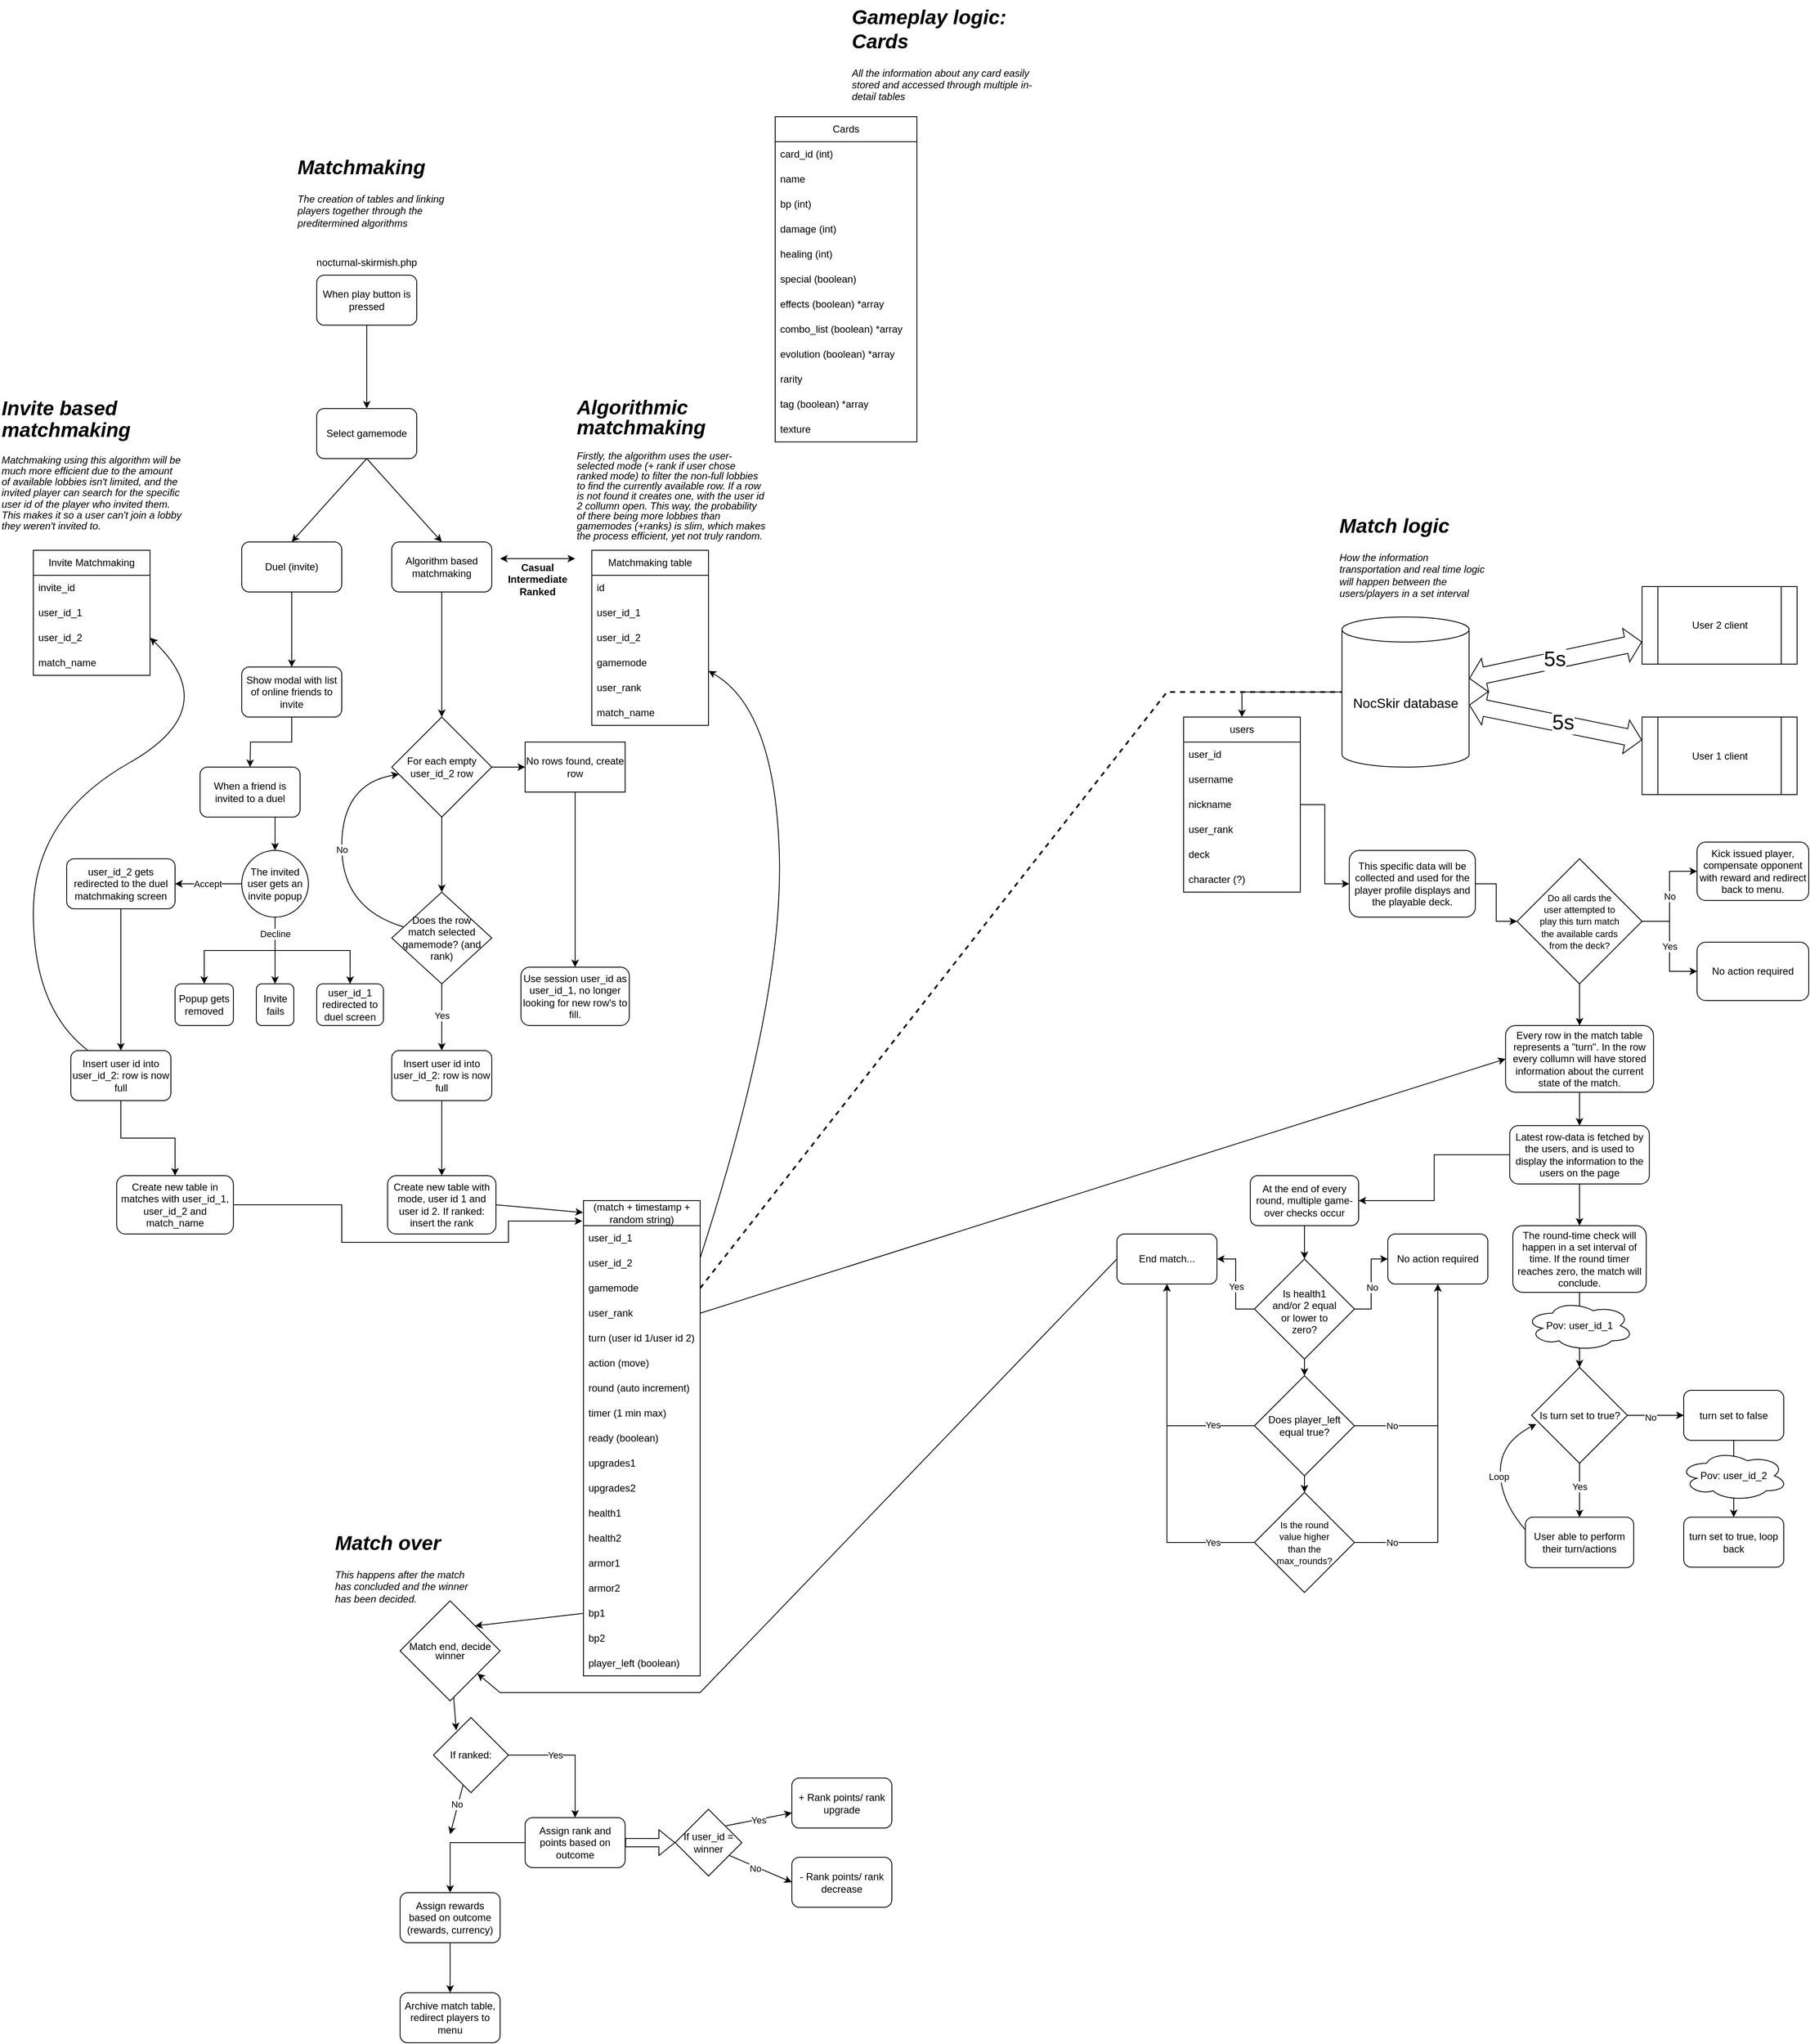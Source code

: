 <mxfile version="26.0.4">
  <diagram name="Page-1" id="myqILL3eeMkwEd0w7rBm">
    <mxGraphModel dx="2899" dy="2363" grid="1" gridSize="10" guides="1" tooltips="1" connect="1" arrows="1" fold="1" page="1" pageScale="1" pageWidth="850" pageHeight="1100" background="none" math="0" shadow="0">
      <root>
        <mxCell id="0" />
        <mxCell id="1" parent="0" />
        <mxCell id="EI8C_f2i3DZrhKItlqoA-1" value="When play button is pressed" style="rounded=1;whiteSpace=wrap;html=1;" parent="1" vertex="1">
          <mxGeometry x="360" y="270" width="120" height="60" as="geometry" />
        </mxCell>
        <mxCell id="EI8C_f2i3DZrhKItlqoA-2" value="nocturnal-skirmish.php" style="text;html=1;align=center;verticalAlign=middle;whiteSpace=wrap;rounded=0;" parent="1" vertex="1">
          <mxGeometry x="345" y="240" width="150" height="30" as="geometry" />
        </mxCell>
        <mxCell id="EI8C_f2i3DZrhKItlqoA-3" value="" style="endArrow=classic;html=1;rounded=0;exitX=0.5;exitY=1;exitDx=0;exitDy=0;entryX=0.5;entryY=0;entryDx=0;entryDy=0;" parent="1" source="EI8C_f2i3DZrhKItlqoA-1" target="EI8C_f2i3DZrhKItlqoA-4" edge="1">
          <mxGeometry width="50" height="50" relative="1" as="geometry">
            <mxPoint x="420" y="350" as="sourcePoint" />
            <mxPoint x="420" y="410" as="targetPoint" />
          </mxGeometry>
        </mxCell>
        <mxCell id="EI8C_f2i3DZrhKItlqoA-4" value="Select gamemode" style="rounded=1;whiteSpace=wrap;html=1;" parent="1" vertex="1">
          <mxGeometry x="360" y="430" width="120" height="60" as="geometry" />
        </mxCell>
        <mxCell id="EI8C_f2i3DZrhKItlqoA-5" value="" style="endArrow=classic;html=1;rounded=0;exitX=0.5;exitY=1;exitDx=0;exitDy=0;entryX=0.5;entryY=0;entryDx=0;entryDy=0;" parent="1" source="EI8C_f2i3DZrhKItlqoA-4" target="EI8C_f2i3DZrhKItlqoA-8" edge="1">
          <mxGeometry width="50" height="50" relative="1" as="geometry">
            <mxPoint x="420" y="500" as="sourcePoint" />
            <mxPoint x="500" y="580" as="targetPoint" />
          </mxGeometry>
        </mxCell>
        <mxCell id="EI8C_f2i3DZrhKItlqoA-6" value="" style="endArrow=classic;html=1;rounded=0;exitX=0.5;exitY=1;exitDx=0;exitDy=0;entryX=0.5;entryY=0;entryDx=0;entryDy=0;" parent="1" source="EI8C_f2i3DZrhKItlqoA-4" target="EI8C_f2i3DZrhKItlqoA-7" edge="1">
          <mxGeometry width="50" height="50" relative="1" as="geometry">
            <mxPoint x="420" y="500" as="sourcePoint" />
            <mxPoint x="340" y="580" as="targetPoint" />
          </mxGeometry>
        </mxCell>
        <mxCell id="EI8C_f2i3DZrhKItlqoA-7" value="Duel (invite)" style="rounded=1;whiteSpace=wrap;html=1;" parent="1" vertex="1">
          <mxGeometry x="270" y="590" width="120" height="60" as="geometry" />
        </mxCell>
        <mxCell id="EI8C_f2i3DZrhKItlqoA-8" value="Algorithm based matchmaking" style="rounded=1;whiteSpace=wrap;html=1;" parent="1" vertex="1">
          <mxGeometry x="450" y="590" width="120" height="60" as="geometry" />
        </mxCell>
        <mxCell id="EI8C_f2i3DZrhKItlqoA-18" value="Matchmaking table" style="swimlane;fontStyle=0;childLayout=stackLayout;horizontal=1;startSize=30;horizontalStack=0;resizeParent=1;resizeParentMax=0;resizeLast=0;collapsible=1;marginBottom=0;whiteSpace=wrap;html=1;" parent="1" vertex="1">
          <mxGeometry x="690" y="600" width="140" height="210" as="geometry">
            <mxRectangle x="690" y="600" width="140" height="30" as="alternateBounds" />
          </mxGeometry>
        </mxCell>
        <mxCell id="EI8C_f2i3DZrhKItlqoA-19" value="id" style="text;strokeColor=none;fillColor=none;align=left;verticalAlign=middle;spacingLeft=4;spacingRight=4;overflow=hidden;points=[[0,0.5],[1,0.5]];portConstraint=eastwest;rotatable=0;whiteSpace=wrap;html=1;" parent="EI8C_f2i3DZrhKItlqoA-18" vertex="1">
          <mxGeometry y="30" width="140" height="30" as="geometry" />
        </mxCell>
        <mxCell id="EI8C_f2i3DZrhKItlqoA-20" value="user_id_1" style="text;strokeColor=none;fillColor=none;align=left;verticalAlign=middle;spacingLeft=4;spacingRight=4;overflow=hidden;points=[[0,0.5],[1,0.5]];portConstraint=eastwest;rotatable=0;whiteSpace=wrap;html=1;" parent="EI8C_f2i3DZrhKItlqoA-18" vertex="1">
          <mxGeometry y="60" width="140" height="30" as="geometry" />
        </mxCell>
        <mxCell id="EI8C_f2i3DZrhKItlqoA-21" value="user_id_2" style="text;strokeColor=none;fillColor=none;align=left;verticalAlign=middle;spacingLeft=4;spacingRight=4;overflow=hidden;points=[[0,0.5],[1,0.5]];portConstraint=eastwest;rotatable=0;whiteSpace=wrap;html=1;" parent="EI8C_f2i3DZrhKItlqoA-18" vertex="1">
          <mxGeometry y="90" width="140" height="30" as="geometry" />
        </mxCell>
        <mxCell id="EI8C_f2i3DZrhKItlqoA-23" value="gamemode" style="text;strokeColor=none;fillColor=none;align=left;verticalAlign=middle;spacingLeft=4;spacingRight=4;overflow=hidden;points=[[0,0.5],[1,0.5]];portConstraint=eastwest;rotatable=0;whiteSpace=wrap;html=1;" parent="EI8C_f2i3DZrhKItlqoA-18" vertex="1">
          <mxGeometry y="120" width="140" height="30" as="geometry" />
        </mxCell>
        <mxCell id="EI8C_f2i3DZrhKItlqoA-22" value="user_rank" style="text;strokeColor=none;fillColor=none;align=left;verticalAlign=middle;spacingLeft=4;spacingRight=4;overflow=hidden;points=[[0,0.5],[1,0.5]];portConstraint=eastwest;rotatable=0;whiteSpace=wrap;html=1;" parent="EI8C_f2i3DZrhKItlqoA-18" vertex="1">
          <mxGeometry y="150" width="140" height="30" as="geometry" />
        </mxCell>
        <mxCell id="EI8C_f2i3DZrhKItlqoA-101" value="match_name" style="text;strokeColor=none;fillColor=none;align=left;verticalAlign=middle;spacingLeft=4;spacingRight=4;overflow=hidden;points=[[0,0.5],[1,0.5]];portConstraint=eastwest;rotatable=0;whiteSpace=wrap;html=1;" parent="EI8C_f2i3DZrhKItlqoA-18" vertex="1">
          <mxGeometry y="180" width="140" height="30" as="geometry" />
        </mxCell>
        <mxCell id="EI8C_f2i3DZrhKItlqoA-24" value="" style="endArrow=classic;startArrow=classic;html=1;rounded=0;" parent="1" edge="1">
          <mxGeometry width="50" height="50" relative="1" as="geometry">
            <mxPoint x="580" y="610" as="sourcePoint" />
            <mxPoint x="670" y="610" as="targetPoint" />
          </mxGeometry>
        </mxCell>
        <mxCell id="EI8C_f2i3DZrhKItlqoA-25" value="&lt;div&gt;&lt;b&gt;Casual&lt;/b&gt;&lt;/div&gt;&lt;div&gt;&lt;b&gt;Intermediate&lt;/b&gt;&lt;/div&gt;&lt;div&gt;&lt;b&gt;Ranked&lt;/b&gt;&lt;br&gt;&lt;/div&gt;" style="text;html=1;align=center;verticalAlign=middle;whiteSpace=wrap;rounded=0;" parent="1" vertex="1">
          <mxGeometry x="595" y="620" width="60" height="30" as="geometry" />
        </mxCell>
        <mxCell id="EI8C_f2i3DZrhKItlqoA-26" value="" style="endArrow=classic;html=1;rounded=0;" parent="1" edge="1" target="EI8C_f2i3DZrhKItlqoA-27" source="EI8C_f2i3DZrhKItlqoA-8">
          <mxGeometry width="50" height="50" relative="1" as="geometry">
            <mxPoint x="510" y="660" as="sourcePoint" />
            <mxPoint x="510" y="790" as="targetPoint" />
          </mxGeometry>
        </mxCell>
        <mxCell id="EI8C_f2i3DZrhKItlqoA-42" value="" style="edgeStyle=orthogonalEdgeStyle;rounded=0;orthogonalLoop=1;jettySize=auto;html=1;" parent="1" source="EI8C_f2i3DZrhKItlqoA-27" edge="1" target="EI8C_f2i3DZrhKItlqoA-43">
          <mxGeometry relative="1" as="geometry">
            <mxPoint x="600" y="860" as="targetPoint" />
          </mxGeometry>
        </mxCell>
        <mxCell id="EI8C_f2i3DZrhKItlqoA-27" value="For each empty user_id_2 row" style="rhombus;whiteSpace=wrap;html=1;" parent="1" vertex="1">
          <mxGeometry x="450" y="800" width="120" height="120" as="geometry" />
        </mxCell>
        <mxCell id="EI8C_f2i3DZrhKItlqoA-28" value="" style="endArrow=classic;html=1;rounded=0;" parent="1" edge="1" target="EI8C_f2i3DZrhKItlqoA-31" source="EI8C_f2i3DZrhKItlqoA-27">
          <mxGeometry width="50" height="50" relative="1" as="geometry">
            <mxPoint x="510" y="930" as="sourcePoint" />
            <mxPoint x="510" y="1000" as="targetPoint" />
          </mxGeometry>
        </mxCell>
        <mxCell id="oT2C7l8W0-6BX3yRoDzb-32" style="edgeStyle=orthogonalEdgeStyle;rounded=0;orthogonalLoop=1;jettySize=auto;html=1;exitX=0.5;exitY=1;exitDx=0;exitDy=0;" parent="1" source="EI8C_f2i3DZrhKItlqoA-31" target="EI8C_f2i3DZrhKItlqoA-38" edge="1">
          <mxGeometry relative="1" as="geometry" />
        </mxCell>
        <mxCell id="oT2C7l8W0-6BX3yRoDzb-33" value="Yes" style="edgeLabel;html=1;align=center;verticalAlign=middle;resizable=0;points=[];" parent="oT2C7l8W0-6BX3yRoDzb-32" vertex="1" connectable="0">
          <mxGeometry x="-0.059" y="3" relative="1" as="geometry">
            <mxPoint x="-3" as="offset" />
          </mxGeometry>
        </mxCell>
        <mxCell id="EI8C_f2i3DZrhKItlqoA-31" value="&lt;div&gt;Does the row&lt;/div&gt;&lt;div&gt;match selected gamemode? (and rank)&lt;br&gt;&lt;/div&gt;" style="rhombus;whiteSpace=wrap;html=1;" parent="1" vertex="1">
          <mxGeometry x="450" y="1010" width="120" height="110" as="geometry" />
        </mxCell>
        <mxCell id="EI8C_f2i3DZrhKItlqoA-38" value="Insert user id into user_id_2: row is now full" style="rounded=1;whiteSpace=wrap;html=1;" parent="1" vertex="1">
          <mxGeometry x="450" y="1200" width="120" height="60" as="geometry" />
        </mxCell>
        <mxCell id="EI8C_f2i3DZrhKItlqoA-40" value="" style="curved=1;endArrow=classic;html=1;rounded=0;" parent="1" source="EI8C_f2i3DZrhKItlqoA-31" target="EI8C_f2i3DZrhKItlqoA-27" edge="1">
          <mxGeometry width="50" height="50" relative="1" as="geometry">
            <mxPoint x="440" y="1060" as="sourcePoint" />
            <mxPoint x="440" y="860" as="targetPoint" />
            <Array as="points">
              <mxPoint x="390" y="1030" />
              <mxPoint x="390" y="880" />
            </Array>
          </mxGeometry>
        </mxCell>
        <mxCell id="oT2C7l8W0-6BX3yRoDzb-31" value="No" style="edgeLabel;html=1;align=center;verticalAlign=middle;resizable=0;points=[];" parent="EI8C_f2i3DZrhKItlqoA-40" vertex="1" connectable="0">
          <mxGeometry x="0.003" relative="1" as="geometry">
            <mxPoint as="offset" />
          </mxGeometry>
        </mxCell>
        <mxCell id="EI8C_f2i3DZrhKItlqoA-43" value="No rows found, create row" style="rounded=0;whiteSpace=wrap;html=1;" parent="1" vertex="1">
          <mxGeometry x="610" y="830" width="120" height="60" as="geometry" />
        </mxCell>
        <mxCell id="EI8C_f2i3DZrhKItlqoA-44" value="" style="endArrow=classic;html=1;rounded=0;" parent="1" source="EI8C_f2i3DZrhKItlqoA-38" target="EI8C_f2i3DZrhKItlqoA-45" edge="1">
          <mxGeometry width="50" height="50" relative="1" as="geometry">
            <mxPoint x="510" y="1280" as="sourcePoint" />
            <mxPoint x="510" y="1340" as="targetPoint" />
          </mxGeometry>
        </mxCell>
        <mxCell id="EI8C_f2i3DZrhKItlqoA-45" value="Create new table with mode, user id 1 and user id 2. If ranked: insert the rank" style="rounded=1;whiteSpace=wrap;html=1;" parent="1" vertex="1">
          <mxGeometry x="445" y="1350" width="130" height="70" as="geometry" />
        </mxCell>
        <mxCell id="EI8C_f2i3DZrhKItlqoA-47" value="(match + timestamp + random string)" style="swimlane;fontStyle=0;childLayout=stackLayout;horizontal=1;startSize=30;horizontalStack=0;resizeParent=1;resizeParentMax=0;resizeLast=0;collapsible=1;marginBottom=0;whiteSpace=wrap;html=1;" parent="1" vertex="1">
          <mxGeometry x="680" y="1380" width="140" height="570" as="geometry" />
        </mxCell>
        <mxCell id="EI8C_f2i3DZrhKItlqoA-48" value="user_id_1" style="text;strokeColor=none;fillColor=none;align=left;verticalAlign=middle;spacingLeft=4;spacingRight=4;overflow=hidden;points=[[0,0.5],[1,0.5]];portConstraint=eastwest;rotatable=0;whiteSpace=wrap;html=1;" parent="EI8C_f2i3DZrhKItlqoA-47" vertex="1">
          <mxGeometry y="30" width="140" height="30" as="geometry" />
        </mxCell>
        <mxCell id="EI8C_f2i3DZrhKItlqoA-49" value="user_id_2" style="text;strokeColor=none;fillColor=none;align=left;verticalAlign=middle;spacingLeft=4;spacingRight=4;overflow=hidden;points=[[0,0.5],[1,0.5]];portConstraint=eastwest;rotatable=0;whiteSpace=wrap;html=1;" parent="EI8C_f2i3DZrhKItlqoA-47" vertex="1">
          <mxGeometry y="60" width="140" height="30" as="geometry" />
        </mxCell>
        <mxCell id="EI8C_f2i3DZrhKItlqoA-50" value="gamemode" style="text;strokeColor=none;fillColor=none;align=left;verticalAlign=middle;spacingLeft=4;spacingRight=4;overflow=hidden;points=[[0,0.5],[1,0.5]];portConstraint=eastwest;rotatable=0;whiteSpace=wrap;html=1;" parent="EI8C_f2i3DZrhKItlqoA-47" vertex="1">
          <mxGeometry y="90" width="140" height="30" as="geometry" />
        </mxCell>
        <mxCell id="EI8C_f2i3DZrhKItlqoA-51" value="user_rank" style="text;strokeColor=none;fillColor=none;align=left;verticalAlign=middle;spacingLeft=4;spacingRight=4;overflow=hidden;points=[[0,0.5],[1,0.5]];portConstraint=eastwest;rotatable=0;whiteSpace=wrap;html=1;" parent="EI8C_f2i3DZrhKItlqoA-47" vertex="1">
          <mxGeometry y="120" width="140" height="30" as="geometry" />
        </mxCell>
        <mxCell id="EI8C_f2i3DZrhKItlqoA-52" value="turn (user id 1/user id 2)" style="text;strokeColor=none;fillColor=none;align=left;verticalAlign=middle;spacingLeft=4;spacingRight=4;overflow=hidden;points=[[0,0.5],[1,0.5]];portConstraint=eastwest;rotatable=0;whiteSpace=wrap;html=1;" parent="EI8C_f2i3DZrhKItlqoA-47" vertex="1">
          <mxGeometry y="150" width="140" height="30" as="geometry" />
        </mxCell>
        <mxCell id="EI8C_f2i3DZrhKItlqoA-53" value="action (move)" style="text;strokeColor=none;fillColor=none;align=left;verticalAlign=middle;spacingLeft=4;spacingRight=4;overflow=hidden;points=[[0,0.5],[1,0.5]];portConstraint=eastwest;rotatable=0;whiteSpace=wrap;html=1;" parent="EI8C_f2i3DZrhKItlqoA-47" vertex="1">
          <mxGeometry y="180" width="140" height="30" as="geometry" />
        </mxCell>
        <mxCell id="EI8C_f2i3DZrhKItlqoA-54" value="round (auto increment)" style="text;strokeColor=none;fillColor=none;align=left;verticalAlign=middle;spacingLeft=4;spacingRight=4;overflow=hidden;points=[[0,0.5],[1,0.5]];portConstraint=eastwest;rotatable=0;whiteSpace=wrap;html=1;" parent="EI8C_f2i3DZrhKItlqoA-47" vertex="1">
          <mxGeometry y="210" width="140" height="30" as="geometry" />
        </mxCell>
        <mxCell id="EI8C_f2i3DZrhKItlqoA-55" value="timer (1 min max)" style="text;strokeColor=none;fillColor=none;align=left;verticalAlign=middle;spacingLeft=4;spacingRight=4;overflow=hidden;points=[[0,0.5],[1,0.5]];portConstraint=eastwest;rotatable=0;whiteSpace=wrap;html=1;" parent="EI8C_f2i3DZrhKItlqoA-47" vertex="1">
          <mxGeometry y="240" width="140" height="30" as="geometry" />
        </mxCell>
        <mxCell id="EI8C_f2i3DZrhKItlqoA-56" value="ready (boolean)" style="text;strokeColor=none;fillColor=none;align=left;verticalAlign=middle;spacingLeft=4;spacingRight=4;overflow=hidden;points=[[0,0.5],[1,0.5]];portConstraint=eastwest;rotatable=0;whiteSpace=wrap;html=1;" parent="EI8C_f2i3DZrhKItlqoA-47" vertex="1">
          <mxGeometry y="270" width="140" height="30" as="geometry" />
        </mxCell>
        <mxCell id="EI8C_f2i3DZrhKItlqoA-57" value="upgrades1" style="text;strokeColor=none;fillColor=none;align=left;verticalAlign=middle;spacingLeft=4;spacingRight=4;overflow=hidden;points=[[0,0.5],[1,0.5]];portConstraint=eastwest;rotatable=0;whiteSpace=wrap;html=1;" parent="EI8C_f2i3DZrhKItlqoA-47" vertex="1">
          <mxGeometry y="300" width="140" height="30" as="geometry" />
        </mxCell>
        <mxCell id="EI8C_f2i3DZrhKItlqoA-58" value="upgrades2" style="text;strokeColor=none;fillColor=none;align=left;verticalAlign=middle;spacingLeft=4;spacingRight=4;overflow=hidden;points=[[0,0.5],[1,0.5]];portConstraint=eastwest;rotatable=0;whiteSpace=wrap;html=1;" parent="EI8C_f2i3DZrhKItlqoA-47" vertex="1">
          <mxGeometry y="330" width="140" height="30" as="geometry" />
        </mxCell>
        <mxCell id="EI8C_f2i3DZrhKItlqoA-62" value="health1" style="text;strokeColor=none;fillColor=none;align=left;verticalAlign=middle;spacingLeft=4;spacingRight=4;overflow=hidden;points=[[0,0.5],[1,0.5]];portConstraint=eastwest;rotatable=0;whiteSpace=wrap;html=1;" parent="EI8C_f2i3DZrhKItlqoA-47" vertex="1">
          <mxGeometry y="360" width="140" height="30" as="geometry" />
        </mxCell>
        <mxCell id="EI8C_f2i3DZrhKItlqoA-63" value="health2" style="text;strokeColor=none;fillColor=none;align=left;verticalAlign=middle;spacingLeft=4;spacingRight=4;overflow=hidden;points=[[0,0.5],[1,0.5]];portConstraint=eastwest;rotatable=0;whiteSpace=wrap;html=1;" parent="EI8C_f2i3DZrhKItlqoA-47" vertex="1">
          <mxGeometry y="390" width="140" height="30" as="geometry" />
        </mxCell>
        <mxCell id="EI8C_f2i3DZrhKItlqoA-64" value="armor1" style="text;strokeColor=none;fillColor=none;align=left;verticalAlign=middle;spacingLeft=4;spacingRight=4;overflow=hidden;points=[[0,0.5],[1,0.5]];portConstraint=eastwest;rotatable=0;whiteSpace=wrap;html=1;" parent="EI8C_f2i3DZrhKItlqoA-47" vertex="1">
          <mxGeometry y="420" width="140" height="30" as="geometry" />
        </mxCell>
        <mxCell id="EI8C_f2i3DZrhKItlqoA-65" value="armor2" style="text;strokeColor=none;fillColor=none;align=left;verticalAlign=middle;spacingLeft=4;spacingRight=4;overflow=hidden;points=[[0,0.5],[1,0.5]];portConstraint=eastwest;rotatable=0;whiteSpace=wrap;html=1;" parent="EI8C_f2i3DZrhKItlqoA-47" vertex="1">
          <mxGeometry y="450" width="140" height="30" as="geometry" />
        </mxCell>
        <mxCell id="EI8C_f2i3DZrhKItlqoA-66" value="bp1" style="text;strokeColor=none;fillColor=none;align=left;verticalAlign=middle;spacingLeft=4;spacingRight=4;overflow=hidden;points=[[0,0.5],[1,0.5]];portConstraint=eastwest;rotatable=0;whiteSpace=wrap;html=1;" parent="EI8C_f2i3DZrhKItlqoA-47" vertex="1">
          <mxGeometry y="480" width="140" height="30" as="geometry" />
        </mxCell>
        <mxCell id="EI8C_f2i3DZrhKItlqoA-67" value="bp2" style="text;strokeColor=none;fillColor=none;align=left;verticalAlign=middle;spacingLeft=4;spacingRight=4;overflow=hidden;points=[[0,0.5],[1,0.5]];portConstraint=eastwest;rotatable=0;whiteSpace=wrap;html=1;" parent="EI8C_f2i3DZrhKItlqoA-47" vertex="1">
          <mxGeometry y="510" width="140" height="30" as="geometry" />
        </mxCell>
        <mxCell id="EI8C_f2i3DZrhKItlqoA-100" value="player_left (boolean)" style="text;strokeColor=none;fillColor=none;align=left;verticalAlign=middle;spacingLeft=4;spacingRight=4;overflow=hidden;points=[[0,0.5],[1,0.5]];portConstraint=eastwest;rotatable=0;whiteSpace=wrap;html=1;" parent="EI8C_f2i3DZrhKItlqoA-47" vertex="1">
          <mxGeometry y="540" width="140" height="30" as="geometry" />
        </mxCell>
        <mxCell id="EI8C_f2i3DZrhKItlqoA-59" value="" style="endArrow=classic;html=1;rounded=0;" parent="1" edge="1" target="EI8C_f2i3DZrhKItlqoA-60" source="EI8C_f2i3DZrhKItlqoA-7">
          <mxGeometry width="50" height="50" relative="1" as="geometry">
            <mxPoint x="330" y="670" as="sourcePoint" />
            <mxPoint x="330" y="720" as="targetPoint" />
          </mxGeometry>
        </mxCell>
        <mxCell id="oT2C7l8W0-6BX3yRoDzb-11" value="" style="edgeStyle=orthogonalEdgeStyle;rounded=0;orthogonalLoop=1;jettySize=auto;html=1;" parent="1" source="EI8C_f2i3DZrhKItlqoA-60" edge="1">
          <mxGeometry relative="1" as="geometry">
            <mxPoint x="280" y="860" as="targetPoint" />
          </mxGeometry>
        </mxCell>
        <mxCell id="EI8C_f2i3DZrhKItlqoA-60" value="Show modal with list of online friends to invite" style="rounded=1;whiteSpace=wrap;html=1;" parent="1" vertex="1">
          <mxGeometry x="270" y="740" width="120" height="60" as="geometry" />
        </mxCell>
        <mxCell id="EI8C_f2i3DZrhKItlqoA-83" value="" style="edgeStyle=orthogonalEdgeStyle;rounded=0;orthogonalLoop=1;jettySize=auto;html=1;entryX=0.5;entryY=0;entryDx=0;entryDy=0;" parent="1" source="EI8C_f2i3DZrhKItlqoA-68" target="EI8C_f2i3DZrhKItlqoA-96" edge="1">
          <mxGeometry relative="1" as="geometry" />
        </mxCell>
        <mxCell id="EI8C_f2i3DZrhKItlqoA-68" value="Assign rank and points based on outcome" style="rounded=1;whiteSpace=wrap;html=1;" parent="1" vertex="1">
          <mxGeometry x="610" y="2120" width="120" height="60" as="geometry" />
        </mxCell>
        <mxCell id="EI8C_f2i3DZrhKItlqoA-69" value="" style="endArrow=classic;html=1;rounded=0;entryX=1;entryY=0;entryDx=0;entryDy=0;exitX=0;exitY=0.5;exitDx=0;exitDy=0;" parent="1" source="EI8C_f2i3DZrhKItlqoA-66" target="EI8C_f2i3DZrhKItlqoA-70" edge="1">
          <mxGeometry width="50" height="50" relative="1" as="geometry">
            <mxPoint x="667.32" y="1890.72" as="sourcePoint" />
            <mxPoint x="590" y="1920.0" as="targetPoint" />
          </mxGeometry>
        </mxCell>
        <mxCell id="EI8C_f2i3DZrhKItlqoA-70" value="&lt;div style=&quot;line-height: 90%;&quot; align=&quot;center&quot;&gt;Match end, decide winner&lt;br&gt;&lt;/div&gt;" style="rhombus;whiteSpace=wrap;html=1;align=center;" parent="1" vertex="1">
          <mxGeometry x="460" y="1860" width="120" height="120" as="geometry" />
        </mxCell>
        <mxCell id="EI8C_f2i3DZrhKItlqoA-71" value="" style="endArrow=classic;html=1;rounded=0;entryX=0.5;entryY=0;entryDx=0;entryDy=0;exitX=1;exitY=0.5;exitDx=0;exitDy=0;" parent="1" source="EI8C_f2i3DZrhKItlqoA-84" target="EI8C_f2i3DZrhKItlqoA-68" edge="1">
          <mxGeometry width="50" height="50" relative="1" as="geometry">
            <mxPoint x="530" y="2040" as="sourcePoint" />
            <mxPoint x="580" y="1990" as="targetPoint" />
            <Array as="points">
              <mxPoint x="670" y="2045" />
            </Array>
          </mxGeometry>
        </mxCell>
        <mxCell id="oT2C7l8W0-6BX3yRoDzb-34" value="Yes" style="edgeLabel;html=1;align=center;verticalAlign=middle;resizable=0;points=[];" parent="EI8C_f2i3DZrhKItlqoA-71" vertex="1" connectable="0">
          <mxGeometry x="-0.287" relative="1" as="geometry">
            <mxPoint as="offset" />
          </mxGeometry>
        </mxCell>
        <mxCell id="EI8C_f2i3DZrhKItlqoA-75" value="If user_id = winner" style="rhombus;whiteSpace=wrap;html=1;" parent="1" vertex="1">
          <mxGeometry x="790" y="2110" width="80" height="80" as="geometry" />
        </mxCell>
        <mxCell id="EI8C_f2i3DZrhKItlqoA-76" value="" style="endArrow=classic;html=1;rounded=0;exitX=1;exitY=0;exitDx=0;exitDy=0;" parent="1" source="EI8C_f2i3DZrhKItlqoA-75" target="EI8C_f2i3DZrhKItlqoA-77" edge="1">
          <mxGeometry width="50" height="50" relative="1" as="geometry">
            <mxPoint x="700" y="2020" as="sourcePoint" />
            <mxPoint x="730" y="2000" as="targetPoint" />
          </mxGeometry>
        </mxCell>
        <mxCell id="oT2C7l8W0-6BX3yRoDzb-36" value="Yes" style="edgeLabel;html=1;align=center;verticalAlign=middle;resizable=0;points=[];" parent="EI8C_f2i3DZrhKItlqoA-76" vertex="1" connectable="0">
          <mxGeometry x="-0.01" relative="1" as="geometry">
            <mxPoint y="1" as="offset" />
          </mxGeometry>
        </mxCell>
        <mxCell id="EI8C_f2i3DZrhKItlqoA-77" value="+ Rank points/ rank upgrade" style="rounded=1;whiteSpace=wrap;html=1;" parent="1" vertex="1">
          <mxGeometry x="930.0" y="2072.5" width="120" height="60" as="geometry" />
        </mxCell>
        <mxCell id="EI8C_f2i3DZrhKItlqoA-79" value="" style="endArrow=classic;html=1;rounded=0;exitX=0.803;exitY=0.688;exitDx=0;exitDy=0;exitPerimeter=0;entryX=0;entryY=0.5;entryDx=0;entryDy=0;" parent="1" source="EI8C_f2i3DZrhKItlqoA-75" target="EI8C_f2i3DZrhKItlqoA-81" edge="1">
          <mxGeometry width="50" height="50" relative="1" as="geometry">
            <mxPoint x="710" y="2030" as="sourcePoint" />
            <mxPoint x="730" y="2070" as="targetPoint" />
            <Array as="points" />
          </mxGeometry>
        </mxCell>
        <mxCell id="oT2C7l8W0-6BX3yRoDzb-37" value="No" style="edgeLabel;html=1;align=center;verticalAlign=middle;resizable=0;points=[];" parent="EI8C_f2i3DZrhKItlqoA-79" vertex="1" connectable="0">
          <mxGeometry x="-0.144" y="-2" relative="1" as="geometry">
            <mxPoint as="offset" />
          </mxGeometry>
        </mxCell>
        <mxCell id="EI8C_f2i3DZrhKItlqoA-81" value="- Rank points/ rank decrease" style="rounded=1;whiteSpace=wrap;html=1;" parent="1" vertex="1">
          <mxGeometry x="930.0" y="2167.5" width="120" height="60" as="geometry" />
        </mxCell>
        <mxCell id="EI8C_f2i3DZrhKItlqoA-82" value="Archive match table, redirect players to menu" style="whiteSpace=wrap;html=1;rounded=1;" parent="1" vertex="1">
          <mxGeometry x="460" y="2330" width="120" height="60" as="geometry" />
        </mxCell>
        <mxCell id="EI8C_f2i3DZrhKItlqoA-86" value="" style="endArrow=classic;html=1;rounded=0;entryX=0.304;entryY=0.169;entryDx=0;entryDy=0;entryPerimeter=0;" parent="1" source="EI8C_f2i3DZrhKItlqoA-70" target="EI8C_f2i3DZrhKItlqoA-84" edge="1">
          <mxGeometry width="50" height="50" relative="1" as="geometry">
            <mxPoint x="539" y="1961" as="sourcePoint" />
            <mxPoint x="600" y="2090" as="targetPoint" />
          </mxGeometry>
        </mxCell>
        <mxCell id="EI8C_f2i3DZrhKItlqoA-84" value="If ranked:" style="rhombus;whiteSpace=wrap;html=1;" parent="1" vertex="1">
          <mxGeometry x="500" y="2000" width="90" height="90" as="geometry" />
        </mxCell>
        <mxCell id="EI8C_f2i3DZrhKItlqoA-92" value="" style="endArrow=classic;html=1;rounded=0;" parent="1" source="EI8C_f2i3DZrhKItlqoA-84" edge="1">
          <mxGeometry width="50" height="50" relative="1" as="geometry">
            <mxPoint x="650" y="2040" as="sourcePoint" />
            <mxPoint x="520" y="2140" as="targetPoint" />
          </mxGeometry>
        </mxCell>
        <mxCell id="oT2C7l8W0-6BX3yRoDzb-35" value="No" style="edgeLabel;html=1;align=center;verticalAlign=middle;resizable=0;points=[];" parent="EI8C_f2i3DZrhKItlqoA-92" vertex="1" connectable="0">
          <mxGeometry x="-0.215" y="-2" relative="1" as="geometry">
            <mxPoint as="offset" />
          </mxGeometry>
        </mxCell>
        <mxCell id="EI8C_f2i3DZrhKItlqoA-94" value="" style="shape=flexArrow;endArrow=classic;html=1;rounded=0;entryX=0;entryY=0.5;entryDx=0;entryDy=0;exitX=1;exitY=0.5;exitDx=0;exitDy=0;" parent="1" source="EI8C_f2i3DZrhKItlqoA-68" target="EI8C_f2i3DZrhKItlqoA-75" edge="1">
          <mxGeometry width="50" height="50" relative="1" as="geometry">
            <mxPoint x="580" y="2230" as="sourcePoint" />
            <mxPoint x="630" y="2180" as="targetPoint" />
          </mxGeometry>
        </mxCell>
        <mxCell id="EI8C_f2i3DZrhKItlqoA-96" value="Assign rewards based on outcome (rewards, currency)" style="rounded=1;whiteSpace=wrap;html=1;" parent="1" vertex="1">
          <mxGeometry x="460" y="2210" width="120" height="60" as="geometry" />
        </mxCell>
        <mxCell id="EI8C_f2i3DZrhKItlqoA-97" value="" style="endArrow=classic;html=1;rounded=0;exitX=0.5;exitY=1;exitDx=0;exitDy=0;" parent="1" source="EI8C_f2i3DZrhKItlqoA-96" target="EI8C_f2i3DZrhKItlqoA-82" edge="1">
          <mxGeometry width="50" height="50" relative="1" as="geometry">
            <mxPoint x="610" y="2300" as="sourcePoint" />
            <mxPoint x="660" y="2250" as="targetPoint" />
          </mxGeometry>
        </mxCell>
        <mxCell id="EI8C_f2i3DZrhKItlqoA-102" value="" style="curved=1;endArrow=classic;html=1;rounded=0;" parent="1" edge="1" target="EI8C_f2i3DZrhKItlqoA-18" source="EI8C_f2i3DZrhKItlqoA-47">
          <mxGeometry width="50" height="50" relative="1" as="geometry">
            <mxPoint x="830" y="1390" as="sourcePoint" />
            <mxPoint x="840" y="800" as="targetPoint" />
            <Array as="points">
              <mxPoint x="920" y="1140" />
              <mxPoint x="910" y="790" />
            </Array>
          </mxGeometry>
        </mxCell>
        <mxCell id="oT2C7l8W0-6BX3yRoDzb-16" style="edgeStyle=orthogonalEdgeStyle;rounded=0;orthogonalLoop=1;jettySize=auto;html=1;exitX=0.75;exitY=1;exitDx=0;exitDy=0;" parent="1" source="oT2C7l8W0-6BX3yRoDzb-14" target="oT2C7l8W0-6BX3yRoDzb-15" edge="1">
          <mxGeometry relative="1" as="geometry" />
        </mxCell>
        <mxCell id="oT2C7l8W0-6BX3yRoDzb-14" value="When a friend is invited to a duel" style="rounded=1;whiteSpace=wrap;html=1;" parent="1" vertex="1">
          <mxGeometry x="220" y="860" width="120" height="60" as="geometry" />
        </mxCell>
        <mxCell id="oT2C7l8W0-6BX3yRoDzb-17" style="edgeStyle=orthogonalEdgeStyle;rounded=0;orthogonalLoop=1;jettySize=auto;html=1;exitX=0.5;exitY=1;exitDx=0;exitDy=0;" parent="1" source="oT2C7l8W0-6BX3yRoDzb-15" target="oT2C7l8W0-6BX3yRoDzb-18" edge="1">
          <mxGeometry relative="1" as="geometry">
            <mxPoint x="309.692" y="1080" as="targetPoint" />
          </mxGeometry>
        </mxCell>
        <mxCell id="oT2C7l8W0-6BX3yRoDzb-19" style="edgeStyle=orthogonalEdgeStyle;rounded=0;orthogonalLoop=1;jettySize=auto;html=1;exitX=0.5;exitY=1;exitDx=0;exitDy=0;" parent="1" source="oT2C7l8W0-6BX3yRoDzb-15" target="oT2C7l8W0-6BX3yRoDzb-20" edge="1">
          <mxGeometry relative="1" as="geometry">
            <mxPoint x="309.692" y="1080" as="targetPoint" />
          </mxGeometry>
        </mxCell>
        <mxCell id="oT2C7l8W0-6BX3yRoDzb-21" style="edgeStyle=orthogonalEdgeStyle;rounded=0;orthogonalLoop=1;jettySize=auto;html=1;exitX=0.5;exitY=1;exitDx=0;exitDy=0;" parent="1" source="oT2C7l8W0-6BX3yRoDzb-15" target="oT2C7l8W0-6BX3yRoDzb-22" edge="1">
          <mxGeometry relative="1" as="geometry">
            <mxPoint x="380" y="1080" as="targetPoint" />
            <Array as="points">
              <mxPoint x="310" y="1080" />
              <mxPoint x="400" y="1080" />
            </Array>
          </mxGeometry>
        </mxCell>
        <mxCell id="oT2C7l8W0-6BX3yRoDzb-25" value="Decline" style="edgeLabel;html=1;align=center;verticalAlign=middle;resizable=0;points=[];" parent="oT2C7l8W0-6BX3yRoDzb-21" vertex="1" connectable="0">
          <mxGeometry x="-0.768" relative="1" as="geometry">
            <mxPoint as="offset" />
          </mxGeometry>
        </mxCell>
        <mxCell id="oT2C7l8W0-6BX3yRoDzb-29" value="" style="edgeStyle=orthogonalEdgeStyle;rounded=0;orthogonalLoop=1;jettySize=auto;html=1;" parent="1" source="oT2C7l8W0-6BX3yRoDzb-15" target="oT2C7l8W0-6BX3yRoDzb-28" edge="1">
          <mxGeometry relative="1" as="geometry" />
        </mxCell>
        <mxCell id="oT2C7l8W0-6BX3yRoDzb-30" value="Accept" style="edgeLabel;html=1;align=center;verticalAlign=middle;resizable=0;points=[];" parent="oT2C7l8W0-6BX3yRoDzb-29" vertex="1" connectable="0">
          <mxGeometry x="0.037" y="3" relative="1" as="geometry">
            <mxPoint y="-3" as="offset" />
          </mxGeometry>
        </mxCell>
        <mxCell id="oT2C7l8W0-6BX3yRoDzb-15" value="The invited user gets an invite popup" style="ellipse;whiteSpace=wrap;html=1;aspect=fixed;" parent="1" vertex="1">
          <mxGeometry x="270" y="960" width="80" height="80" as="geometry" />
        </mxCell>
        <mxCell id="oT2C7l8W0-6BX3yRoDzb-18" value="Popup gets removed" style="rounded=1;whiteSpace=wrap;html=1;" parent="1" vertex="1">
          <mxGeometry x="190" y="1120" width="70" height="50" as="geometry" />
        </mxCell>
        <mxCell id="oT2C7l8W0-6BX3yRoDzb-20" value="Invite fails" style="rounded=1;whiteSpace=wrap;html=1;" parent="1" vertex="1">
          <mxGeometry x="287.5" y="1120" width="45" height="50" as="geometry" />
        </mxCell>
        <mxCell id="oT2C7l8W0-6BX3yRoDzb-22" value="user_id_1 redirected to duel screen" style="rounded=1;whiteSpace=wrap;html=1;" parent="1" vertex="1">
          <mxGeometry x="360" y="1120" width="80" height="50" as="geometry" />
        </mxCell>
        <mxCell id="oT2C7l8W0-6BX3yRoDzb-38" style="edgeStyle=orthogonalEdgeStyle;rounded=0;orthogonalLoop=1;jettySize=auto;html=1;exitX=0.5;exitY=1;exitDx=0;exitDy=0;" parent="1" source="oT2C7l8W0-6BX3yRoDzb-28" target="oT2C7l8W0-6BX3yRoDzb-39" edge="1">
          <mxGeometry relative="1" as="geometry">
            <mxPoint x="125" y="1100" as="targetPoint" />
          </mxGeometry>
        </mxCell>
        <mxCell id="oT2C7l8W0-6BX3yRoDzb-28" value="user_id_2 gets redirected to the duel matchmaking screen" style="rounded=1;whiteSpace=wrap;html=1;" parent="1" vertex="1">
          <mxGeometry x="60" y="970" width="130" height="60" as="geometry" />
        </mxCell>
        <mxCell id="oT2C7l8W0-6BX3yRoDzb-51" style="edgeStyle=orthogonalEdgeStyle;rounded=0;orthogonalLoop=1;jettySize=auto;html=1;exitX=0.5;exitY=1;exitDx=0;exitDy=0;" parent="1" source="oT2C7l8W0-6BX3yRoDzb-39" target="oT2C7l8W0-6BX3yRoDzb-52" edge="1">
          <mxGeometry relative="1" as="geometry">
            <mxPoint x="160" y="1240" as="targetPoint" />
          </mxGeometry>
        </mxCell>
        <mxCell id="oT2C7l8W0-6BX3yRoDzb-39" value="Insert user id into user_id_2: row is now full" style="rounded=1;whiteSpace=wrap;html=1;" parent="1" vertex="1">
          <mxGeometry x="65" y="1200" width="120" height="60" as="geometry" />
        </mxCell>
        <mxCell id="oT2C7l8W0-6BX3yRoDzb-42" value="Invite Matchmaking" style="swimlane;fontStyle=0;childLayout=stackLayout;horizontal=1;startSize=30;horizontalStack=0;resizeParent=1;resizeParentMax=0;resizeLast=0;collapsible=1;marginBottom=0;whiteSpace=wrap;html=1;" parent="1" vertex="1">
          <mxGeometry x="20" y="600" width="140" height="150" as="geometry">
            <mxRectangle x="690" y="600" width="140" height="30" as="alternateBounds" />
          </mxGeometry>
        </mxCell>
        <mxCell id="oT2C7l8W0-6BX3yRoDzb-43" value="invite_id" style="text;strokeColor=none;fillColor=none;align=left;verticalAlign=middle;spacingLeft=4;spacingRight=4;overflow=hidden;points=[[0,0.5],[1,0.5]];portConstraint=eastwest;rotatable=0;whiteSpace=wrap;html=1;" parent="oT2C7l8W0-6BX3yRoDzb-42" vertex="1">
          <mxGeometry y="30" width="140" height="30" as="geometry" />
        </mxCell>
        <mxCell id="oT2C7l8W0-6BX3yRoDzb-44" value="user_id_1" style="text;strokeColor=none;fillColor=none;align=left;verticalAlign=middle;spacingLeft=4;spacingRight=4;overflow=hidden;points=[[0,0.5],[1,0.5]];portConstraint=eastwest;rotatable=0;whiteSpace=wrap;html=1;" parent="oT2C7l8W0-6BX3yRoDzb-42" vertex="1">
          <mxGeometry y="60" width="140" height="30" as="geometry" />
        </mxCell>
        <mxCell id="oT2C7l8W0-6BX3yRoDzb-45" value="user_id_2" style="text;strokeColor=none;fillColor=none;align=left;verticalAlign=middle;spacingLeft=4;spacingRight=4;overflow=hidden;points=[[0,0.5],[1,0.5]];portConstraint=eastwest;rotatable=0;whiteSpace=wrap;html=1;" parent="oT2C7l8W0-6BX3yRoDzb-42" vertex="1">
          <mxGeometry y="90" width="140" height="30" as="geometry" />
        </mxCell>
        <mxCell id="oT2C7l8W0-6BX3yRoDzb-48" value="match_name" style="text;strokeColor=none;fillColor=none;align=left;verticalAlign=middle;spacingLeft=4;spacingRight=4;overflow=hidden;points=[[0,0.5],[1,0.5]];portConstraint=eastwest;rotatable=0;whiteSpace=wrap;html=1;" parent="oT2C7l8W0-6BX3yRoDzb-42" vertex="1">
          <mxGeometry y="120" width="140" height="30" as="geometry" />
        </mxCell>
        <mxCell id="oT2C7l8W0-6BX3yRoDzb-63" style="edgeStyle=orthogonalEdgeStyle;rounded=0;orthogonalLoop=1;jettySize=auto;html=1;exitX=1;exitY=0.5;exitDx=0;exitDy=0;entryX=-0.011;entryY=0.043;entryDx=0;entryDy=0;entryPerimeter=0;" parent="1" source="oT2C7l8W0-6BX3yRoDzb-52" target="EI8C_f2i3DZrhKItlqoA-47" edge="1">
          <mxGeometry relative="1" as="geometry">
            <mxPoint x="640" y="1410" as="targetPoint" />
            <Array as="points">
              <mxPoint x="390" y="1385" />
              <mxPoint x="390" y="1430" />
              <mxPoint x="590" y="1430" />
              <mxPoint x="590" y="1405" />
            </Array>
          </mxGeometry>
        </mxCell>
        <mxCell id="oT2C7l8W0-6BX3yRoDzb-52" value="Create new table in matches with user_id_1, user_id_2 and match_name" style="rounded=1;whiteSpace=wrap;html=1;" parent="1" vertex="1">
          <mxGeometry x="120" y="1350" width="140" height="70" as="geometry" />
        </mxCell>
        <mxCell id="oT2C7l8W0-6BX3yRoDzb-55" value="" style="endArrow=classic;html=1;rounded=0;exitX=1;exitY=0.5;exitDx=0;exitDy=0;entryX=-0.004;entryY=0.025;entryDx=0;entryDy=0;entryPerimeter=0;" parent="1" source="EI8C_f2i3DZrhKItlqoA-45" target="EI8C_f2i3DZrhKItlqoA-47" edge="1">
          <mxGeometry width="50" height="50" relative="1" as="geometry">
            <mxPoint x="580" y="1390" as="sourcePoint" />
            <mxPoint x="630" y="1340" as="targetPoint" />
          </mxGeometry>
        </mxCell>
        <mxCell id="oT2C7l8W0-6BX3yRoDzb-58" value="" style="curved=1;endArrow=classic;html=1;rounded=0;entryX=1;entryY=0.5;entryDx=0;entryDy=0;" parent="1" source="oT2C7l8W0-6BX3yRoDzb-39" target="oT2C7l8W0-6BX3yRoDzb-45" edge="1">
          <mxGeometry width="50" height="50" relative="1" as="geometry">
            <mxPoint x="50" y="1230" as="sourcePoint" />
            <mxPoint x="100" y="1180" as="targetPoint" />
            <Array as="points">
              <mxPoint x="20" y="1150" />
              <mxPoint x="20" y="920" />
              <mxPoint x="250" y="790" />
            </Array>
          </mxGeometry>
        </mxCell>
        <mxCell id="oT2C7l8W0-6BX3yRoDzb-65" value="Cards" style="swimlane;fontStyle=0;childLayout=stackLayout;horizontal=1;startSize=30;horizontalStack=0;resizeParent=1;resizeParentMax=0;resizeLast=0;collapsible=1;marginBottom=0;whiteSpace=wrap;html=1;" parent="1" vertex="1">
          <mxGeometry x="910" y="80" width="170" height="390" as="geometry" />
        </mxCell>
        <mxCell id="oT2C7l8W0-6BX3yRoDzb-66" value="card_id (int)" style="text;strokeColor=none;fillColor=none;align=left;verticalAlign=middle;spacingLeft=4;spacingRight=4;overflow=hidden;points=[[0,0.5],[1,0.5]];portConstraint=eastwest;rotatable=0;whiteSpace=wrap;html=1;" parent="oT2C7l8W0-6BX3yRoDzb-65" vertex="1">
          <mxGeometry y="30" width="170" height="30" as="geometry" />
        </mxCell>
        <mxCell id="oT2C7l8W0-6BX3yRoDzb-67" value="name" style="text;strokeColor=none;fillColor=none;align=left;verticalAlign=middle;spacingLeft=4;spacingRight=4;overflow=hidden;points=[[0,0.5],[1,0.5]];portConstraint=eastwest;rotatable=0;whiteSpace=wrap;html=1;" parent="oT2C7l8W0-6BX3yRoDzb-65" vertex="1">
          <mxGeometry y="60" width="170" height="30" as="geometry" />
        </mxCell>
        <mxCell id="oT2C7l8W0-6BX3yRoDzb-72" value="bp (int)" style="text;strokeColor=none;fillColor=none;align=left;verticalAlign=middle;spacingLeft=4;spacingRight=4;overflow=hidden;points=[[0,0.5],[1,0.5]];portConstraint=eastwest;rotatable=0;whiteSpace=wrap;html=1;" parent="oT2C7l8W0-6BX3yRoDzb-65" vertex="1">
          <mxGeometry y="90" width="170" height="30" as="geometry" />
        </mxCell>
        <mxCell id="oT2C7l8W0-6BX3yRoDzb-73" value="damage (int)" style="text;strokeColor=none;fillColor=none;align=left;verticalAlign=middle;spacingLeft=4;spacingRight=4;overflow=hidden;points=[[0,0.5],[1,0.5]];portConstraint=eastwest;rotatable=0;whiteSpace=wrap;html=1;" parent="oT2C7l8W0-6BX3yRoDzb-65" vertex="1">
          <mxGeometry y="120" width="170" height="30" as="geometry" />
        </mxCell>
        <mxCell id="oT2C7l8W0-6BX3yRoDzb-75" value="healing (int)" style="text;strokeColor=none;fillColor=none;align=left;verticalAlign=middle;spacingLeft=4;spacingRight=4;overflow=hidden;points=[[0,0.5],[1,0.5]];portConstraint=eastwest;rotatable=0;whiteSpace=wrap;html=1;" parent="oT2C7l8W0-6BX3yRoDzb-65" vertex="1">
          <mxGeometry y="150" width="170" height="30" as="geometry" />
        </mxCell>
        <mxCell id="oT2C7l8W0-6BX3yRoDzb-74" value="special (boolean)" style="text;strokeColor=none;fillColor=none;align=left;verticalAlign=middle;spacingLeft=4;spacingRight=4;overflow=hidden;points=[[0,0.5],[1,0.5]];portConstraint=eastwest;rotatable=0;whiteSpace=wrap;html=1;" parent="oT2C7l8W0-6BX3yRoDzb-65" vertex="1">
          <mxGeometry y="180" width="170" height="30" as="geometry" />
        </mxCell>
        <mxCell id="oT2C7l8W0-6BX3yRoDzb-71" value="effects (boolean) *array" style="text;strokeColor=none;fillColor=none;align=left;verticalAlign=middle;spacingLeft=4;spacingRight=4;overflow=hidden;points=[[0,0.5],[1,0.5]];portConstraint=eastwest;rotatable=0;whiteSpace=wrap;html=1;" parent="oT2C7l8W0-6BX3yRoDzb-65" vertex="1">
          <mxGeometry y="210" width="170" height="30" as="geometry" />
        </mxCell>
        <mxCell id="oT2C7l8W0-6BX3yRoDzb-77" value="combo_list (boolean) *array" style="text;strokeColor=none;fillColor=none;align=left;verticalAlign=middle;spacingLeft=4;spacingRight=4;overflow=hidden;points=[[0,0.5],[1,0.5]];portConstraint=eastwest;rotatable=0;whiteSpace=wrap;html=1;" parent="oT2C7l8W0-6BX3yRoDzb-65" vertex="1">
          <mxGeometry y="240" width="170" height="30" as="geometry" />
        </mxCell>
        <mxCell id="oT2C7l8W0-6BX3yRoDzb-78" value="evolution (boolean) *array" style="text;strokeColor=none;fillColor=none;align=left;verticalAlign=middle;spacingLeft=4;spacingRight=4;overflow=hidden;points=[[0,0.5],[1,0.5]];portConstraint=eastwest;rotatable=0;whiteSpace=wrap;html=1;" parent="oT2C7l8W0-6BX3yRoDzb-65" vertex="1">
          <mxGeometry y="270" width="170" height="30" as="geometry" />
        </mxCell>
        <mxCell id="oT2C7l8W0-6BX3yRoDzb-79" value="rarity" style="text;strokeColor=none;fillColor=none;align=left;verticalAlign=middle;spacingLeft=4;spacingRight=4;overflow=hidden;points=[[0,0.5],[1,0.5]];portConstraint=eastwest;rotatable=0;whiteSpace=wrap;html=1;" parent="oT2C7l8W0-6BX3yRoDzb-65" vertex="1">
          <mxGeometry y="300" width="170" height="30" as="geometry" />
        </mxCell>
        <mxCell id="oT2C7l8W0-6BX3yRoDzb-70" value="tag (boolean) *array" style="text;strokeColor=none;fillColor=none;align=left;verticalAlign=middle;spacingLeft=4;spacingRight=4;overflow=hidden;points=[[0,0.5],[1,0.5]];portConstraint=eastwest;rotatable=0;whiteSpace=wrap;html=1;" parent="oT2C7l8W0-6BX3yRoDzb-65" vertex="1">
          <mxGeometry y="330" width="170" height="30" as="geometry" />
        </mxCell>
        <mxCell id="oT2C7l8W0-6BX3yRoDzb-68" value="texture" style="text;strokeColor=none;fillColor=none;align=left;verticalAlign=middle;spacingLeft=4;spacingRight=4;overflow=hidden;points=[[0,0.5],[1,0.5]];portConstraint=eastwest;rotatable=0;whiteSpace=wrap;html=1;" parent="oT2C7l8W0-6BX3yRoDzb-65" vertex="1">
          <mxGeometry y="360" width="170" height="30" as="geometry" />
        </mxCell>
        <mxCell id="pQwzymtS64x7x1kbTtJx-16" style="edgeStyle=orthogonalEdgeStyle;rounded=0;orthogonalLoop=1;jettySize=auto;html=1;entryX=0.5;entryY=0;entryDx=0;entryDy=0;" edge="1" parent="1" source="pQwzymtS64x7x1kbTtJx-1" target="pQwzymtS64x7x1kbTtJx-11">
          <mxGeometry relative="1" as="geometry" />
        </mxCell>
        <mxCell id="pQwzymtS64x7x1kbTtJx-1" value="&lt;font style=&quot;font-size: 16px;&quot;&gt;NocSkir database&lt;/font&gt;" style="shape=cylinder3;whiteSpace=wrap;html=1;boundedLbl=1;backgroundOutline=1;size=15;" vertex="1" parent="1">
          <mxGeometry x="1590" y="680" width="152.5" height="180" as="geometry" />
        </mxCell>
        <mxCell id="pQwzymtS64x7x1kbTtJx-2" value="&lt;h1 style=&quot;margin-top: 0px;&quot;&gt;&lt;i&gt;Match logic&lt;/i&gt;&lt;/h1&gt;&lt;p&gt;&lt;i&gt;How the information transportation and real time logic will happen between the users/players in a set interval&lt;/i&gt;&lt;/p&gt;" style="text;html=1;whiteSpace=wrap;overflow=hidden;rounded=0;" vertex="1" parent="1">
          <mxGeometry x="1585" y="550" width="180" height="120" as="geometry" />
        </mxCell>
        <mxCell id="pQwzymtS64x7x1kbTtJx-5" value="&lt;h1 style=&quot;margin-top: 0px;&quot;&gt;&lt;i&gt;Matchmaking&lt;/i&gt;&lt;/h1&gt;&lt;p&gt;&lt;i&gt;The creation of tables and linking players together through the preditermined algorithms&lt;/i&gt;&lt;/p&gt;" style="text;html=1;whiteSpace=wrap;overflow=hidden;rounded=0;" vertex="1" parent="1">
          <mxGeometry x="335" y="120" width="180" height="120" as="geometry" />
        </mxCell>
        <mxCell id="pQwzymtS64x7x1kbTtJx-6" value="&lt;h1 style=&quot;margin-top: 0px;&quot;&gt;&lt;i&gt;Gameplay logic: Cards&lt;/i&gt;&lt;/h1&gt;&lt;p&gt;&lt;i&gt;All the information about any card easily stored and accessed through multiple in-detail tables&lt;/i&gt;&lt;/p&gt;" style="text;html=1;whiteSpace=wrap;overflow=hidden;rounded=0;" vertex="1" parent="1">
          <mxGeometry x="1000" y="-60" width="220" height="120" as="geometry" />
        </mxCell>
        <mxCell id="pQwzymtS64x7x1kbTtJx-65" value="" style="edgeStyle=orthogonalEdgeStyle;rounded=0;orthogonalLoop=1;jettySize=auto;html=1;" edge="1" parent="1" source="pQwzymtS64x7x1kbTtJx-11" target="pQwzymtS64x7x1kbTtJx-64">
          <mxGeometry relative="1" as="geometry" />
        </mxCell>
        <mxCell id="pQwzymtS64x7x1kbTtJx-11" value="users" style="swimlane;fontStyle=0;childLayout=stackLayout;horizontal=1;startSize=30;horizontalStack=0;resizeParent=1;resizeParentMax=0;resizeLast=0;collapsible=1;marginBottom=0;whiteSpace=wrap;html=1;" vertex="1" parent="1">
          <mxGeometry x="1400" y="800" width="140" height="210" as="geometry" />
        </mxCell>
        <mxCell id="pQwzymtS64x7x1kbTtJx-12" value="user_id" style="text;strokeColor=none;fillColor=none;align=left;verticalAlign=middle;spacingLeft=4;spacingRight=4;overflow=hidden;points=[[0,0.5],[1,0.5]];portConstraint=eastwest;rotatable=0;whiteSpace=wrap;html=1;" vertex="1" parent="pQwzymtS64x7x1kbTtJx-11">
          <mxGeometry y="30" width="140" height="30" as="geometry" />
        </mxCell>
        <mxCell id="pQwzymtS64x7x1kbTtJx-13" value="username" style="text;strokeColor=none;fillColor=none;align=left;verticalAlign=middle;spacingLeft=4;spacingRight=4;overflow=hidden;points=[[0,0.5],[1,0.5]];portConstraint=eastwest;rotatable=0;whiteSpace=wrap;html=1;" vertex="1" parent="pQwzymtS64x7x1kbTtJx-11">
          <mxGeometry y="60" width="140" height="30" as="geometry" />
        </mxCell>
        <mxCell id="pQwzymtS64x7x1kbTtJx-14" value="nickname" style="text;strokeColor=none;fillColor=none;align=left;verticalAlign=middle;spacingLeft=4;spacingRight=4;overflow=hidden;points=[[0,0.5],[1,0.5]];portConstraint=eastwest;rotatable=0;whiteSpace=wrap;html=1;" vertex="1" parent="pQwzymtS64x7x1kbTtJx-11">
          <mxGeometry y="90" width="140" height="30" as="geometry" />
        </mxCell>
        <mxCell id="pQwzymtS64x7x1kbTtJx-18" value="user_rank" style="text;strokeColor=none;fillColor=none;align=left;verticalAlign=middle;spacingLeft=4;spacingRight=4;overflow=hidden;points=[[0,0.5],[1,0.5]];portConstraint=eastwest;rotatable=0;whiteSpace=wrap;html=1;" vertex="1" parent="pQwzymtS64x7x1kbTtJx-11">
          <mxGeometry y="120" width="140" height="30" as="geometry" />
        </mxCell>
        <mxCell id="pQwzymtS64x7x1kbTtJx-19" value="deck" style="text;strokeColor=none;fillColor=none;align=left;verticalAlign=middle;spacingLeft=4;spacingRight=4;overflow=hidden;points=[[0,0.5],[1,0.5]];portConstraint=eastwest;rotatable=0;whiteSpace=wrap;html=1;" vertex="1" parent="pQwzymtS64x7x1kbTtJx-11">
          <mxGeometry y="150" width="140" height="30" as="geometry" />
        </mxCell>
        <mxCell id="pQwzymtS64x7x1kbTtJx-20" value="character (?)" style="text;strokeColor=none;fillColor=none;align=left;verticalAlign=middle;spacingLeft=4;spacingRight=4;overflow=hidden;points=[[0,0.5],[1,0.5]];portConstraint=eastwest;rotatable=0;whiteSpace=wrap;html=1;" vertex="1" parent="pQwzymtS64x7x1kbTtJx-11">
          <mxGeometry y="180" width="140" height="30" as="geometry" />
        </mxCell>
        <mxCell id="pQwzymtS64x7x1kbTtJx-41" value="" style="shape=flexArrow;endArrow=classic;startArrow=classic;html=1;rounded=0;width=20;" edge="1" parent="1" source="pQwzymtS64x7x1kbTtJx-42" target="pQwzymtS64x7x1kbTtJx-1">
          <mxGeometry width="100" height="100" relative="1" as="geometry">
            <mxPoint x="1666" y="1205" as="sourcePoint" />
            <mxPoint x="1720" y="955" as="targetPoint" />
          </mxGeometry>
        </mxCell>
        <mxCell id="pQwzymtS64x7x1kbTtJx-43" value="&lt;font style=&quot;font-size: 25px;&quot;&gt;5s&lt;/font&gt;" style="edgeLabel;html=1;align=center;verticalAlign=middle;resizable=0;points=[];" vertex="1" connectable="0" parent="pQwzymtS64x7x1kbTtJx-41">
          <mxGeometry x="0.028" y="-1" relative="1" as="geometry">
            <mxPoint x="11" as="offset" />
          </mxGeometry>
        </mxCell>
        <mxCell id="pQwzymtS64x7x1kbTtJx-42" value="User 1 client" style="shape=process;whiteSpace=wrap;html=1;backgroundOutline=1;" vertex="1" parent="1">
          <mxGeometry x="1950" y="800" width="186" height="93" as="geometry" />
        </mxCell>
        <mxCell id="pQwzymtS64x7x1kbTtJx-45" value="" style="shape=flexArrow;endArrow=classic;startArrow=classic;html=1;rounded=0;width=20;" edge="1" parent="1" source="pQwzymtS64x7x1kbTtJx-1" target="pQwzymtS64x7x1kbTtJx-46">
          <mxGeometry width="100" height="100" relative="1" as="geometry">
            <mxPoint x="1710" y="865" as="sourcePoint" />
            <mxPoint x="1860" y="1205" as="targetPoint" />
          </mxGeometry>
        </mxCell>
        <mxCell id="pQwzymtS64x7x1kbTtJx-46" value="User 2 client" style="shape=process;whiteSpace=wrap;html=1;backgroundOutline=1;" vertex="1" parent="1">
          <mxGeometry x="1950" y="643.5" width="186" height="93" as="geometry" />
        </mxCell>
        <mxCell id="pQwzymtS64x7x1kbTtJx-48" value="&lt;font style=&quot;font-size: 25px;&quot;&gt;5s&lt;/font&gt;" style="edgeLabel;html=1;align=center;verticalAlign=middle;resizable=0;points=[];" vertex="1" connectable="0" parent="1">
          <mxGeometry x="1840" y="709.997" as="geometry">
            <mxPoint x="5" y="19" as="offset" />
          </mxGeometry>
        </mxCell>
        <mxCell id="pQwzymtS64x7x1kbTtJx-49" value="&lt;h1 style=&quot;margin-top: 0px;&quot;&gt;&lt;i&gt;Match over&lt;/i&gt;&lt;/h1&gt;&lt;p style=&quot;&quot;&gt;&lt;i&gt;This happens after the match has concluded and the winner has been decided.&lt;/i&gt;&lt;/p&gt;" style="text;html=1;whiteSpace=wrap;overflow=hidden;rounded=0;align=left;" vertex="1" parent="1">
          <mxGeometry x="380" y="1770" width="170" height="105" as="geometry" />
        </mxCell>
        <mxCell id="pQwzymtS64x7x1kbTtJx-61" value="" style="endArrow=none;dashed=1;html=1;rounded=0;exitX=1;exitY=0.5;exitDx=0;exitDy=0;strokeWidth=2;" edge="1" parent="1" source="EI8C_f2i3DZrhKItlqoA-50" target="pQwzymtS64x7x1kbTtJx-1">
          <mxGeometry width="50" height="50" relative="1" as="geometry">
            <mxPoint x="820" y="1390" as="sourcePoint" />
            <mxPoint x="870" y="1340" as="targetPoint" />
            <Array as="points">
              <mxPoint x="1380" y="770" />
            </Array>
          </mxGeometry>
        </mxCell>
        <mxCell id="pQwzymtS64x7x1kbTtJx-70" style="edgeStyle=orthogonalEdgeStyle;rounded=0;orthogonalLoop=1;jettySize=auto;html=1;" edge="1" parent="1" source="pQwzymtS64x7x1kbTtJx-64" target="pQwzymtS64x7x1kbTtJx-66">
          <mxGeometry relative="1" as="geometry" />
        </mxCell>
        <mxCell id="pQwzymtS64x7x1kbTtJx-64" value="This specific data will be collected and used for the player profile displays and the playable deck." style="rounded=1;whiteSpace=wrap;html=1;fontStyle=0;startSize=30;" vertex="1" parent="1">
          <mxGeometry x="1598.75" y="960" width="151.25" height="80" as="geometry" />
        </mxCell>
        <mxCell id="pQwzymtS64x7x1kbTtJx-69" value="" style="group;labelBorderColor=none;glass=0;" vertex="1" connectable="0" parent="1">
          <mxGeometry x="1800" y="970" width="150" height="150" as="geometry" />
        </mxCell>
        <mxCell id="pQwzymtS64x7x1kbTtJx-66" value="" style="rhombus;whiteSpace=wrap;horizontal=1;html=1;spacing=1;" vertex="1" parent="pQwzymtS64x7x1kbTtJx-69">
          <mxGeometry width="150" height="150" as="geometry" />
        </mxCell>
        <mxCell id="pQwzymtS64x7x1kbTtJx-67" value="&lt;span style=&quot;font-size: 11px;&quot;&gt;Do all cards the user attempted to play this turn match the available cards from the deck?&lt;/span&gt;" style="text;html=1;align=center;verticalAlign=middle;whiteSpace=wrap;rounded=0;" vertex="1" parent="pQwzymtS64x7x1kbTtJx-69">
          <mxGeometry x="25" y="40" width="100" height="70" as="geometry" />
        </mxCell>
        <mxCell id="pQwzymtS64x7x1kbTtJx-74" value="Kick issued player, compensate opponent with reward and redirect back to menu." style="rounded=1;whiteSpace=wrap;html=1;spacing=1;" vertex="1" parent="1">
          <mxGeometry x="2016" y="950" width="134" height="70" as="geometry" />
        </mxCell>
        <mxCell id="pQwzymtS64x7x1kbTtJx-75" value="No" style="edgeStyle=orthogonalEdgeStyle;rounded=0;orthogonalLoop=1;jettySize=auto;html=1;" edge="1" parent="1" source="pQwzymtS64x7x1kbTtJx-66" target="pQwzymtS64x7x1kbTtJx-74">
          <mxGeometry relative="1" as="geometry" />
        </mxCell>
        <mxCell id="pQwzymtS64x7x1kbTtJx-79" value="No action required" style="rounded=1;whiteSpace=wrap;html=1;spacing=1;" vertex="1" parent="1">
          <mxGeometry x="2016" y="1070" width="134" height="70" as="geometry" />
        </mxCell>
        <mxCell id="pQwzymtS64x7x1kbTtJx-80" value="Yes" style="edgeStyle=orthogonalEdgeStyle;rounded=0;orthogonalLoop=1;jettySize=auto;html=1;" edge="1" parent="1" source="pQwzymtS64x7x1kbTtJx-66" target="pQwzymtS64x7x1kbTtJx-79">
          <mxGeometry relative="1" as="geometry" />
        </mxCell>
        <mxCell id="pQwzymtS64x7x1kbTtJx-82" value="&lt;h1 style=&quot;margin-top: 0px; line-height: 110%;&quot;&gt;&lt;i&gt;Invite based matchmaking&lt;/i&gt;&lt;/h1&gt;&lt;p style=&quot;margin-top: 10px; line-height: 110%;&quot;&gt;&lt;i&gt;Matchmaking using this algorithm will be much more efficient due to the amount of available lobbies isn&#39;t limited, and the invited player can search for the specific user id of the player who invited them. This makes it so a user can&#39;t join a lobby they weren&#39;t invited to.&lt;/i&gt;&lt;/p&gt;" style="text;html=1;whiteSpace=wrap;overflow=hidden;rounded=0;" vertex="1" parent="1">
          <mxGeometry x="-20" y="410" width="220" height="170" as="geometry" />
        </mxCell>
        <mxCell id="pQwzymtS64x7x1kbTtJx-83" value="&lt;h1 style=&quot;margin-top: 0px; line-height: 100%;&quot;&gt;&lt;i&gt;Algorithmic matchmaking&lt;/i&gt;&lt;/h1&gt;&lt;p style=&quot;margin-top: 10px; line-height: 100%;&quot;&gt;&lt;i&gt;Firstly, the algorithm uses the user-selected mode (+ rank if user chose ranked mode) to filter the non-full lobbies to find the currently available row. If a row is not found it creates one, with the user id 2 collumn open. This way, the probability of there being more lobbies than gamemodes (+ranks) is slim, which makes the process efficient, yet not truly random.&lt;/i&gt;&lt;/p&gt;" style="text;html=1;whiteSpace=wrap;overflow=hidden;rounded=0;" vertex="1" parent="1">
          <mxGeometry x="670" y="410" width="230" height="190" as="geometry" />
        </mxCell>
        <mxCell id="pQwzymtS64x7x1kbTtJx-84" value="" style="endArrow=classic;html=1;rounded=0;entryX=0;entryY=0.5;entryDx=0;entryDy=0;exitX=1;exitY=0.5;exitDx=0;exitDy=0;" edge="1" parent="1" source="EI8C_f2i3DZrhKItlqoA-51" target="pQwzymtS64x7x1kbTtJx-85">
          <mxGeometry width="50" height="50" relative="1" as="geometry">
            <mxPoint x="1040" y="1500" as="sourcePoint" />
            <mxPoint x="1790" y="1200" as="targetPoint" />
          </mxGeometry>
        </mxCell>
        <mxCell id="pQwzymtS64x7x1kbTtJx-99" value="" style="edgeStyle=orthogonalEdgeStyle;rounded=0;orthogonalLoop=1;jettySize=auto;html=1;" edge="1" parent="1" source="pQwzymtS64x7x1kbTtJx-85" target="pQwzymtS64x7x1kbTtJx-98">
          <mxGeometry relative="1" as="geometry" />
        </mxCell>
        <mxCell id="pQwzymtS64x7x1kbTtJx-85" value="Every row in the match table represents a &quot;turn&quot;. In the row every collumn will have stored information about the current state of the match." style="rounded=1;whiteSpace=wrap;html=1;spacing=1;" vertex="1" parent="1">
          <mxGeometry x="1786.25" y="1170" width="177.5" height="80" as="geometry" />
        </mxCell>
        <mxCell id="pQwzymtS64x7x1kbTtJx-86" value="" style="edgeStyle=orthogonalEdgeStyle;rounded=0;orthogonalLoop=1;jettySize=auto;html=1;" edge="1" parent="1" source="pQwzymtS64x7x1kbTtJx-66" target="pQwzymtS64x7x1kbTtJx-85">
          <mxGeometry relative="1" as="geometry" />
        </mxCell>
        <mxCell id="pQwzymtS64x7x1kbTtJx-101" value="" style="edgeStyle=orthogonalEdgeStyle;rounded=0;orthogonalLoop=1;jettySize=auto;html=1;" edge="1" parent="1" source="pQwzymtS64x7x1kbTtJx-98" target="pQwzymtS64x7x1kbTtJx-100">
          <mxGeometry relative="1" as="geometry" />
        </mxCell>
        <mxCell id="pQwzymtS64x7x1kbTtJx-98" value="&lt;div&gt;Latest row-data is fetched by the users, and is used to display the information to the users on the page&lt;br&gt;&lt;/div&gt;" style="whiteSpace=wrap;html=1;rounded=1;spacing=1;align=center;" vertex="1" parent="1">
          <mxGeometry x="1791.25" y="1290" width="167.5" height="70" as="geometry" />
        </mxCell>
        <mxCell id="pQwzymtS64x7x1kbTtJx-106" style="edgeStyle=orthogonalEdgeStyle;rounded=0;orthogonalLoop=1;jettySize=auto;html=1;" edge="1" parent="1" source="pQwzymtS64x7x1kbTtJx-100" target="pQwzymtS64x7x1kbTtJx-102">
          <mxGeometry relative="1" as="geometry" />
        </mxCell>
        <mxCell id="pQwzymtS64x7x1kbTtJx-100" value="At the end of every round, multiple game-over checks occur" style="whiteSpace=wrap;html=1;rounded=1;spacing=1;" vertex="1" parent="1">
          <mxGeometry x="1480" y="1350" width="130" height="60" as="geometry" />
        </mxCell>
        <mxCell id="pQwzymtS64x7x1kbTtJx-105" value="" style="group" vertex="1" connectable="0" parent="1">
          <mxGeometry x="1485" y="1450" width="120" height="120" as="geometry" />
        </mxCell>
        <mxCell id="pQwzymtS64x7x1kbTtJx-102" value="" style="rhombus;whiteSpace=wrap;html=1;" vertex="1" parent="pQwzymtS64x7x1kbTtJx-105">
          <mxGeometry width="120" height="120" as="geometry" />
        </mxCell>
        <mxCell id="pQwzymtS64x7x1kbTtJx-104" value="Is health1 and/or 2 equal or lower to zero?" style="text;html=1;align=center;verticalAlign=middle;whiteSpace=wrap;rounded=0;" vertex="1" parent="pQwzymtS64x7x1kbTtJx-105">
          <mxGeometry x="20" y="15" width="80" height="95" as="geometry" />
        </mxCell>
        <mxCell id="pQwzymtS64x7x1kbTtJx-109" value="End match..." style="rounded=1;whiteSpace=wrap;html=1;" vertex="1" parent="1">
          <mxGeometry x="1320" y="1420" width="120" height="60" as="geometry" />
        </mxCell>
        <mxCell id="pQwzymtS64x7x1kbTtJx-108" style="edgeStyle=orthogonalEdgeStyle;rounded=0;orthogonalLoop=1;jettySize=auto;html=1;" edge="1" parent="1" source="pQwzymtS64x7x1kbTtJx-102" target="pQwzymtS64x7x1kbTtJx-109">
          <mxGeometry relative="1" as="geometry">
            <mxPoint x="1440" y="1450" as="targetPoint" />
          </mxGeometry>
        </mxCell>
        <mxCell id="pQwzymtS64x7x1kbTtJx-111" value="Yes" style="edgeLabel;html=1;align=center;verticalAlign=middle;resizable=0;points=[];" vertex="1" connectable="0" parent="pQwzymtS64x7x1kbTtJx-108">
          <mxGeometry x="-0.054" relative="1" as="geometry">
            <mxPoint as="offset" />
          </mxGeometry>
        </mxCell>
        <mxCell id="pQwzymtS64x7x1kbTtJx-110" value="" style="endArrow=classic;html=1;rounded=0;" edge="1" parent="1" target="EI8C_f2i3DZrhKItlqoA-70">
          <mxGeometry width="50" height="50" relative="1" as="geometry">
            <mxPoint x="1320" y="1450" as="sourcePoint" />
            <mxPoint x="1370" y="1400" as="targetPoint" />
            <Array as="points">
              <mxPoint x="820" y="1970" />
              <mxPoint x="580" y="1970" />
            </Array>
          </mxGeometry>
        </mxCell>
        <mxCell id="pQwzymtS64x7x1kbTtJx-113" value="No action required" style="rounded=1;whiteSpace=wrap;html=1;" vertex="1" parent="1">
          <mxGeometry x="1645" y="1420" width="120" height="60" as="geometry" />
        </mxCell>
        <mxCell id="pQwzymtS64x7x1kbTtJx-112" style="edgeStyle=orthogonalEdgeStyle;rounded=0;orthogonalLoop=1;jettySize=auto;html=1;" edge="1" parent="1" source="pQwzymtS64x7x1kbTtJx-102" target="pQwzymtS64x7x1kbTtJx-113">
          <mxGeometry relative="1" as="geometry">
            <mxPoint x="1440" y="1570" as="targetPoint" />
          </mxGeometry>
        </mxCell>
        <mxCell id="pQwzymtS64x7x1kbTtJx-117" value="No" style="edgeLabel;html=1;align=center;verticalAlign=middle;resizable=0;points=[];" vertex="1" connectable="0" parent="pQwzymtS64x7x1kbTtJx-112">
          <mxGeometry x="-0.02" y="-1" relative="1" as="geometry">
            <mxPoint y="3" as="offset" />
          </mxGeometry>
        </mxCell>
        <mxCell id="pQwzymtS64x7x1kbTtJx-146" style="edgeStyle=orthogonalEdgeStyle;rounded=0;orthogonalLoop=1;jettySize=auto;html=1;" edge="1" parent="1" source="pQwzymtS64x7x1kbTtJx-121" target="pQwzymtS64x7x1kbTtJx-109">
          <mxGeometry relative="1" as="geometry" />
        </mxCell>
        <mxCell id="pQwzymtS64x7x1kbTtJx-148" value="&lt;font&gt;Yes&lt;/font&gt;" style="edgeLabel;html=1;align=center;verticalAlign=middle;resizable=0;points=[];spacing=4;" vertex="1" connectable="0" parent="pQwzymtS64x7x1kbTtJx-146">
          <mxGeometry x="-0.638" y="-1" relative="1" as="geometry">
            <mxPoint as="offset" />
          </mxGeometry>
        </mxCell>
        <mxCell id="pQwzymtS64x7x1kbTtJx-147" style="edgeStyle=orthogonalEdgeStyle;rounded=0;orthogonalLoop=1;jettySize=auto;html=1;exitX=1;exitY=0.5;exitDx=0;exitDy=0;" edge="1" parent="1" source="pQwzymtS64x7x1kbTtJx-121" target="pQwzymtS64x7x1kbTtJx-113">
          <mxGeometry relative="1" as="geometry" />
        </mxCell>
        <mxCell id="pQwzymtS64x7x1kbTtJx-149" value="No" style="edgeLabel;html=1;align=center;verticalAlign=middle;resizable=0;points=[];" vertex="1" connectable="0" parent="pQwzymtS64x7x1kbTtJx-147">
          <mxGeometry x="-0.695" y="1" relative="1" as="geometry">
            <mxPoint x="4" y="1" as="offset" />
          </mxGeometry>
        </mxCell>
        <mxCell id="pQwzymtS64x7x1kbTtJx-151" value="" style="edgeStyle=orthogonalEdgeStyle;rounded=0;orthogonalLoop=1;jettySize=auto;html=1;" edge="1" parent="1" source="pQwzymtS64x7x1kbTtJx-121" target="pQwzymtS64x7x1kbTtJx-150">
          <mxGeometry relative="1" as="geometry" />
        </mxCell>
        <mxCell id="pQwzymtS64x7x1kbTtJx-121" value="Does player_left equal true?" style="rhombus;whiteSpace=wrap;html=1;" vertex="1" parent="1">
          <mxGeometry x="1485" y="1590" width="120" height="120" as="geometry" />
        </mxCell>
        <mxCell id="pQwzymtS64x7x1kbTtJx-123" value="" style="endArrow=classic;html=1;rounded=0;exitX=0.5;exitY=1;exitDx=0;exitDy=0;" edge="1" parent="1" source="pQwzymtS64x7x1kbTtJx-102" target="pQwzymtS64x7x1kbTtJx-121">
          <mxGeometry width="50" height="50" relative="1" as="geometry">
            <mxPoint x="1550" y="1560" as="sourcePoint" />
            <mxPoint x="1600" y="1510" as="targetPoint" />
          </mxGeometry>
        </mxCell>
        <mxCell id="pQwzymtS64x7x1kbTtJx-153" style="edgeStyle=orthogonalEdgeStyle;rounded=0;orthogonalLoop=1;jettySize=auto;html=1;" edge="1" parent="1" source="pQwzymtS64x7x1kbTtJx-150" target="pQwzymtS64x7x1kbTtJx-109">
          <mxGeometry relative="1" as="geometry" />
        </mxCell>
        <mxCell id="pQwzymtS64x7x1kbTtJx-156" style="edgeStyle=orthogonalEdgeStyle;rounded=0;orthogonalLoop=1;jettySize=auto;html=1;exitX=1;exitY=0.5;exitDx=0;exitDy=0;" edge="1" parent="1" source="pQwzymtS64x7x1kbTtJx-150" target="pQwzymtS64x7x1kbTtJx-113">
          <mxGeometry relative="1" as="geometry" />
        </mxCell>
        <mxCell id="pQwzymtS64x7x1kbTtJx-150" value="" style="rhombus;whiteSpace=wrap;html=1;" vertex="1" parent="1">
          <mxGeometry x="1485" y="1730" width="120" height="120" as="geometry" />
        </mxCell>
        <mxCell id="pQwzymtS64x7x1kbTtJx-152" value="&lt;font style=&quot;font-size: 11px;&quot;&gt;Is the round value higher than the max_rounds?&lt;/font&gt;" style="text;html=1;align=center;verticalAlign=middle;whiteSpace=wrap;rounded=0;" vertex="1" parent="1">
          <mxGeometry x="1510" y="1749.37" width="70" height="81.25" as="geometry" />
        </mxCell>
        <mxCell id="pQwzymtS64x7x1kbTtJx-154" value="Yes" style="edgeLabel;html=1;align=center;verticalAlign=middle;resizable=0;points=[];" vertex="1" connectable="0" parent="1">
          <mxGeometry x="1435" y="1789.99" as="geometry" />
        </mxCell>
        <mxCell id="pQwzymtS64x7x1kbTtJx-157" value="No" style="edgeLabel;html=1;align=center;verticalAlign=middle;resizable=0;points=[];" vertex="1" connectable="0" parent="1">
          <mxGeometry x="1650.003" y="1789.99" as="geometry" />
        </mxCell>
        <mxCell id="pQwzymtS64x7x1kbTtJx-164" value="" style="edgeStyle=orthogonalEdgeStyle;rounded=0;orthogonalLoop=1;jettySize=auto;html=1;" edge="1" parent="1" source="pQwzymtS64x7x1kbTtJx-159" target="pQwzymtS64x7x1kbTtJx-165">
          <mxGeometry relative="1" as="geometry">
            <mxPoint x="1875" y="1580" as="targetPoint" />
          </mxGeometry>
        </mxCell>
        <mxCell id="pQwzymtS64x7x1kbTtJx-159" value="The round-time check will happen in a set interval of time. If the round timer reaches zero, the match will conclude." style="whiteSpace=wrap;html=1;rounded=1;spacing=1;" vertex="1" parent="1">
          <mxGeometry x="1795" y="1410" width="160" height="80" as="geometry" />
        </mxCell>
        <mxCell id="pQwzymtS64x7x1kbTtJx-160" value="" style="endArrow=classic;html=1;rounded=0;" edge="1" parent="1" source="pQwzymtS64x7x1kbTtJx-98" target="pQwzymtS64x7x1kbTtJx-159">
          <mxGeometry width="50" height="50" relative="1" as="geometry">
            <mxPoint x="1870" y="1360" as="sourcePoint" />
            <mxPoint x="1920" y="1310" as="targetPoint" />
          </mxGeometry>
        </mxCell>
        <mxCell id="pQwzymtS64x7x1kbTtJx-161" value="Use session user_id as user_id_1, no longer looking for new row&#39;s to fill." style="rounded=1;whiteSpace=wrap;html=1;" vertex="1" parent="1">
          <mxGeometry x="605" y="1100" width="130" height="70" as="geometry" />
        </mxCell>
        <mxCell id="pQwzymtS64x7x1kbTtJx-162" value="" style="endArrow=classic;html=1;rounded=0;exitX=0.5;exitY=1;exitDx=0;exitDy=0;" edge="1" parent="1" source="EI8C_f2i3DZrhKItlqoA-43" target="pQwzymtS64x7x1kbTtJx-161">
          <mxGeometry width="50" height="50" relative="1" as="geometry">
            <mxPoint x="710" y="950" as="sourcePoint" />
            <mxPoint x="760" y="900" as="targetPoint" />
          </mxGeometry>
        </mxCell>
        <mxCell id="pQwzymtS64x7x1kbTtJx-168" value="" style="edgeStyle=orthogonalEdgeStyle;rounded=0;orthogonalLoop=1;jettySize=auto;html=1;" edge="1" parent="1" source="pQwzymtS64x7x1kbTtJx-165" target="pQwzymtS64x7x1kbTtJx-167">
          <mxGeometry relative="1" as="geometry" />
        </mxCell>
        <mxCell id="pQwzymtS64x7x1kbTtJx-174" value="Yes" style="edgeLabel;html=1;align=center;verticalAlign=middle;resizable=0;points=[];" vertex="1" connectable="0" parent="pQwzymtS64x7x1kbTtJx-168">
          <mxGeometry x="-0.408" relative="1" as="geometry">
            <mxPoint y="9" as="offset" />
          </mxGeometry>
        </mxCell>
        <mxCell id="pQwzymtS64x7x1kbTtJx-175" style="edgeStyle=orthogonalEdgeStyle;rounded=0;orthogonalLoop=1;jettySize=auto;html=1;" edge="1" parent="1" source="pQwzymtS64x7x1kbTtJx-165" target="pQwzymtS64x7x1kbTtJx-177">
          <mxGeometry relative="1" as="geometry">
            <mxPoint x="2000" y="1637.5" as="targetPoint" />
          </mxGeometry>
        </mxCell>
        <mxCell id="pQwzymtS64x7x1kbTtJx-176" value="No" style="edgeLabel;html=1;align=center;verticalAlign=middle;resizable=0;points=[];" vertex="1" connectable="0" parent="pQwzymtS64x7x1kbTtJx-175">
          <mxGeometry x="-0.183" y="-2" relative="1" as="geometry">
            <mxPoint as="offset" />
          </mxGeometry>
        </mxCell>
        <mxCell id="pQwzymtS64x7x1kbTtJx-165" value="Is turn set to true?" style="rhombus;whiteSpace=wrap;html=1;" vertex="1" parent="1">
          <mxGeometry x="1817.5" y="1580" width="115" height="115" as="geometry" />
        </mxCell>
        <mxCell id="pQwzymtS64x7x1kbTtJx-166" value="Pov: user_id_1" style="ellipse;shape=cloud;whiteSpace=wrap;html=1;" vertex="1" parent="1">
          <mxGeometry x="1810" y="1500" width="130" height="60" as="geometry" />
        </mxCell>
        <mxCell id="pQwzymtS64x7x1kbTtJx-167" value="User able to perform their turn/actions" style="rounded=1;whiteSpace=wrap;html=1;" vertex="1" parent="1">
          <mxGeometry x="1810" y="1759.67" width="130" height="60.63" as="geometry" />
        </mxCell>
        <mxCell id="pQwzymtS64x7x1kbTtJx-172" value="" style="curved=1;endArrow=classic;html=1;rounded=0;entryX=0.049;entryY=0.591;entryDx=0;entryDy=0;exitX=0;exitY=0.25;exitDx=0;exitDy=0;entryPerimeter=0;" edge="1" parent="1" source="pQwzymtS64x7x1kbTtJx-167" target="pQwzymtS64x7x1kbTtJx-165">
          <mxGeometry width="50" height="50" relative="1" as="geometry">
            <mxPoint x="1810" y="1780" as="sourcePoint" />
            <mxPoint x="1860" y="1730" as="targetPoint" />
            <Array as="points">
              <mxPoint x="1780" y="1740" />
              <mxPoint x="1780" y="1670" />
            </Array>
          </mxGeometry>
        </mxCell>
        <mxCell id="pQwzymtS64x7x1kbTtJx-173" value="Loop" style="edgeLabel;html=1;align=center;verticalAlign=middle;resizable=0;points=[];" vertex="1" connectable="0" parent="pQwzymtS64x7x1kbTtJx-172">
          <mxGeometry x="-0.086" y="2" relative="1" as="geometry">
            <mxPoint as="offset" />
          </mxGeometry>
        </mxCell>
        <mxCell id="pQwzymtS64x7x1kbTtJx-184" style="edgeStyle=orthogonalEdgeStyle;rounded=0;orthogonalLoop=1;jettySize=auto;html=1;" edge="1" parent="1" source="pQwzymtS64x7x1kbTtJx-177" target="pQwzymtS64x7x1kbTtJx-183">
          <mxGeometry relative="1" as="geometry" />
        </mxCell>
        <mxCell id="pQwzymtS64x7x1kbTtJx-177" value="turn set to false" style="rounded=1;whiteSpace=wrap;html=1;" vertex="1" parent="1">
          <mxGeometry x="2000" y="1607.5" width="120" height="60" as="geometry" />
        </mxCell>
        <mxCell id="pQwzymtS64x7x1kbTtJx-178" value="Pov: user_id_2" style="ellipse;shape=cloud;whiteSpace=wrap;html=1;" vertex="1" parent="1">
          <mxGeometry x="1995" y="1680" width="130" height="60" as="geometry" />
        </mxCell>
        <mxCell id="pQwzymtS64x7x1kbTtJx-183" value="turn set to true, loop back" style="rounded=1;whiteSpace=wrap;html=1;" vertex="1" parent="1">
          <mxGeometry x="2000" y="1759.67" width="120" height="60" as="geometry" />
        </mxCell>
      </root>
    </mxGraphModel>
  </diagram>
</mxfile>
